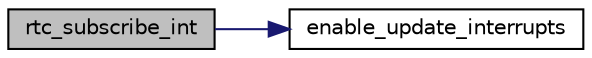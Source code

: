 digraph "rtc_subscribe_int"
{
 // LATEX_PDF_SIZE
  edge [fontname="Helvetica",fontsize="10",labelfontname="Helvetica",labelfontsize="10"];
  node [fontname="Helvetica",fontsize="10",shape=record];
  rankdir="LR";
  Node1 [label="rtc_subscribe_int",height=0.2,width=0.4,color="black", fillcolor="grey75", style="filled", fontcolor="black",tooltip="Subscreve as interrupções do rtc."];
  Node1 -> Node2 [color="midnightblue",fontsize="10",style="solid",fontname="Helvetica"];
  Node2 [label="enable_update_interrupts",height=0.2,width=0.4,color="black", fillcolor="white", style="filled",URL="$rtc_8c.html#af32ea97ead5f6cd386ed39c30e9d8bdd",tooltip="Ativa as interrupções de atualizações do rtc."];
}
